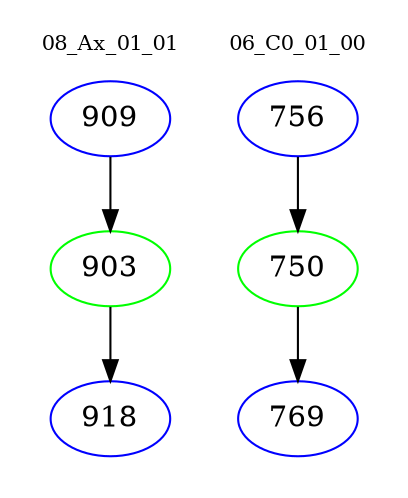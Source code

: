 digraph{
subgraph cluster_0 {
color = white
label = "08_Ax_01_01";
fontsize=10;
T0_909 [label="909", color="blue"]
T0_909 -> T0_903 [color="black"]
T0_903 [label="903", color="green"]
T0_903 -> T0_918 [color="black"]
T0_918 [label="918", color="blue"]
}
subgraph cluster_1 {
color = white
label = "06_C0_01_00";
fontsize=10;
T1_756 [label="756", color="blue"]
T1_756 -> T1_750 [color="black"]
T1_750 [label="750", color="green"]
T1_750 -> T1_769 [color="black"]
T1_769 [label="769", color="blue"]
}
}
